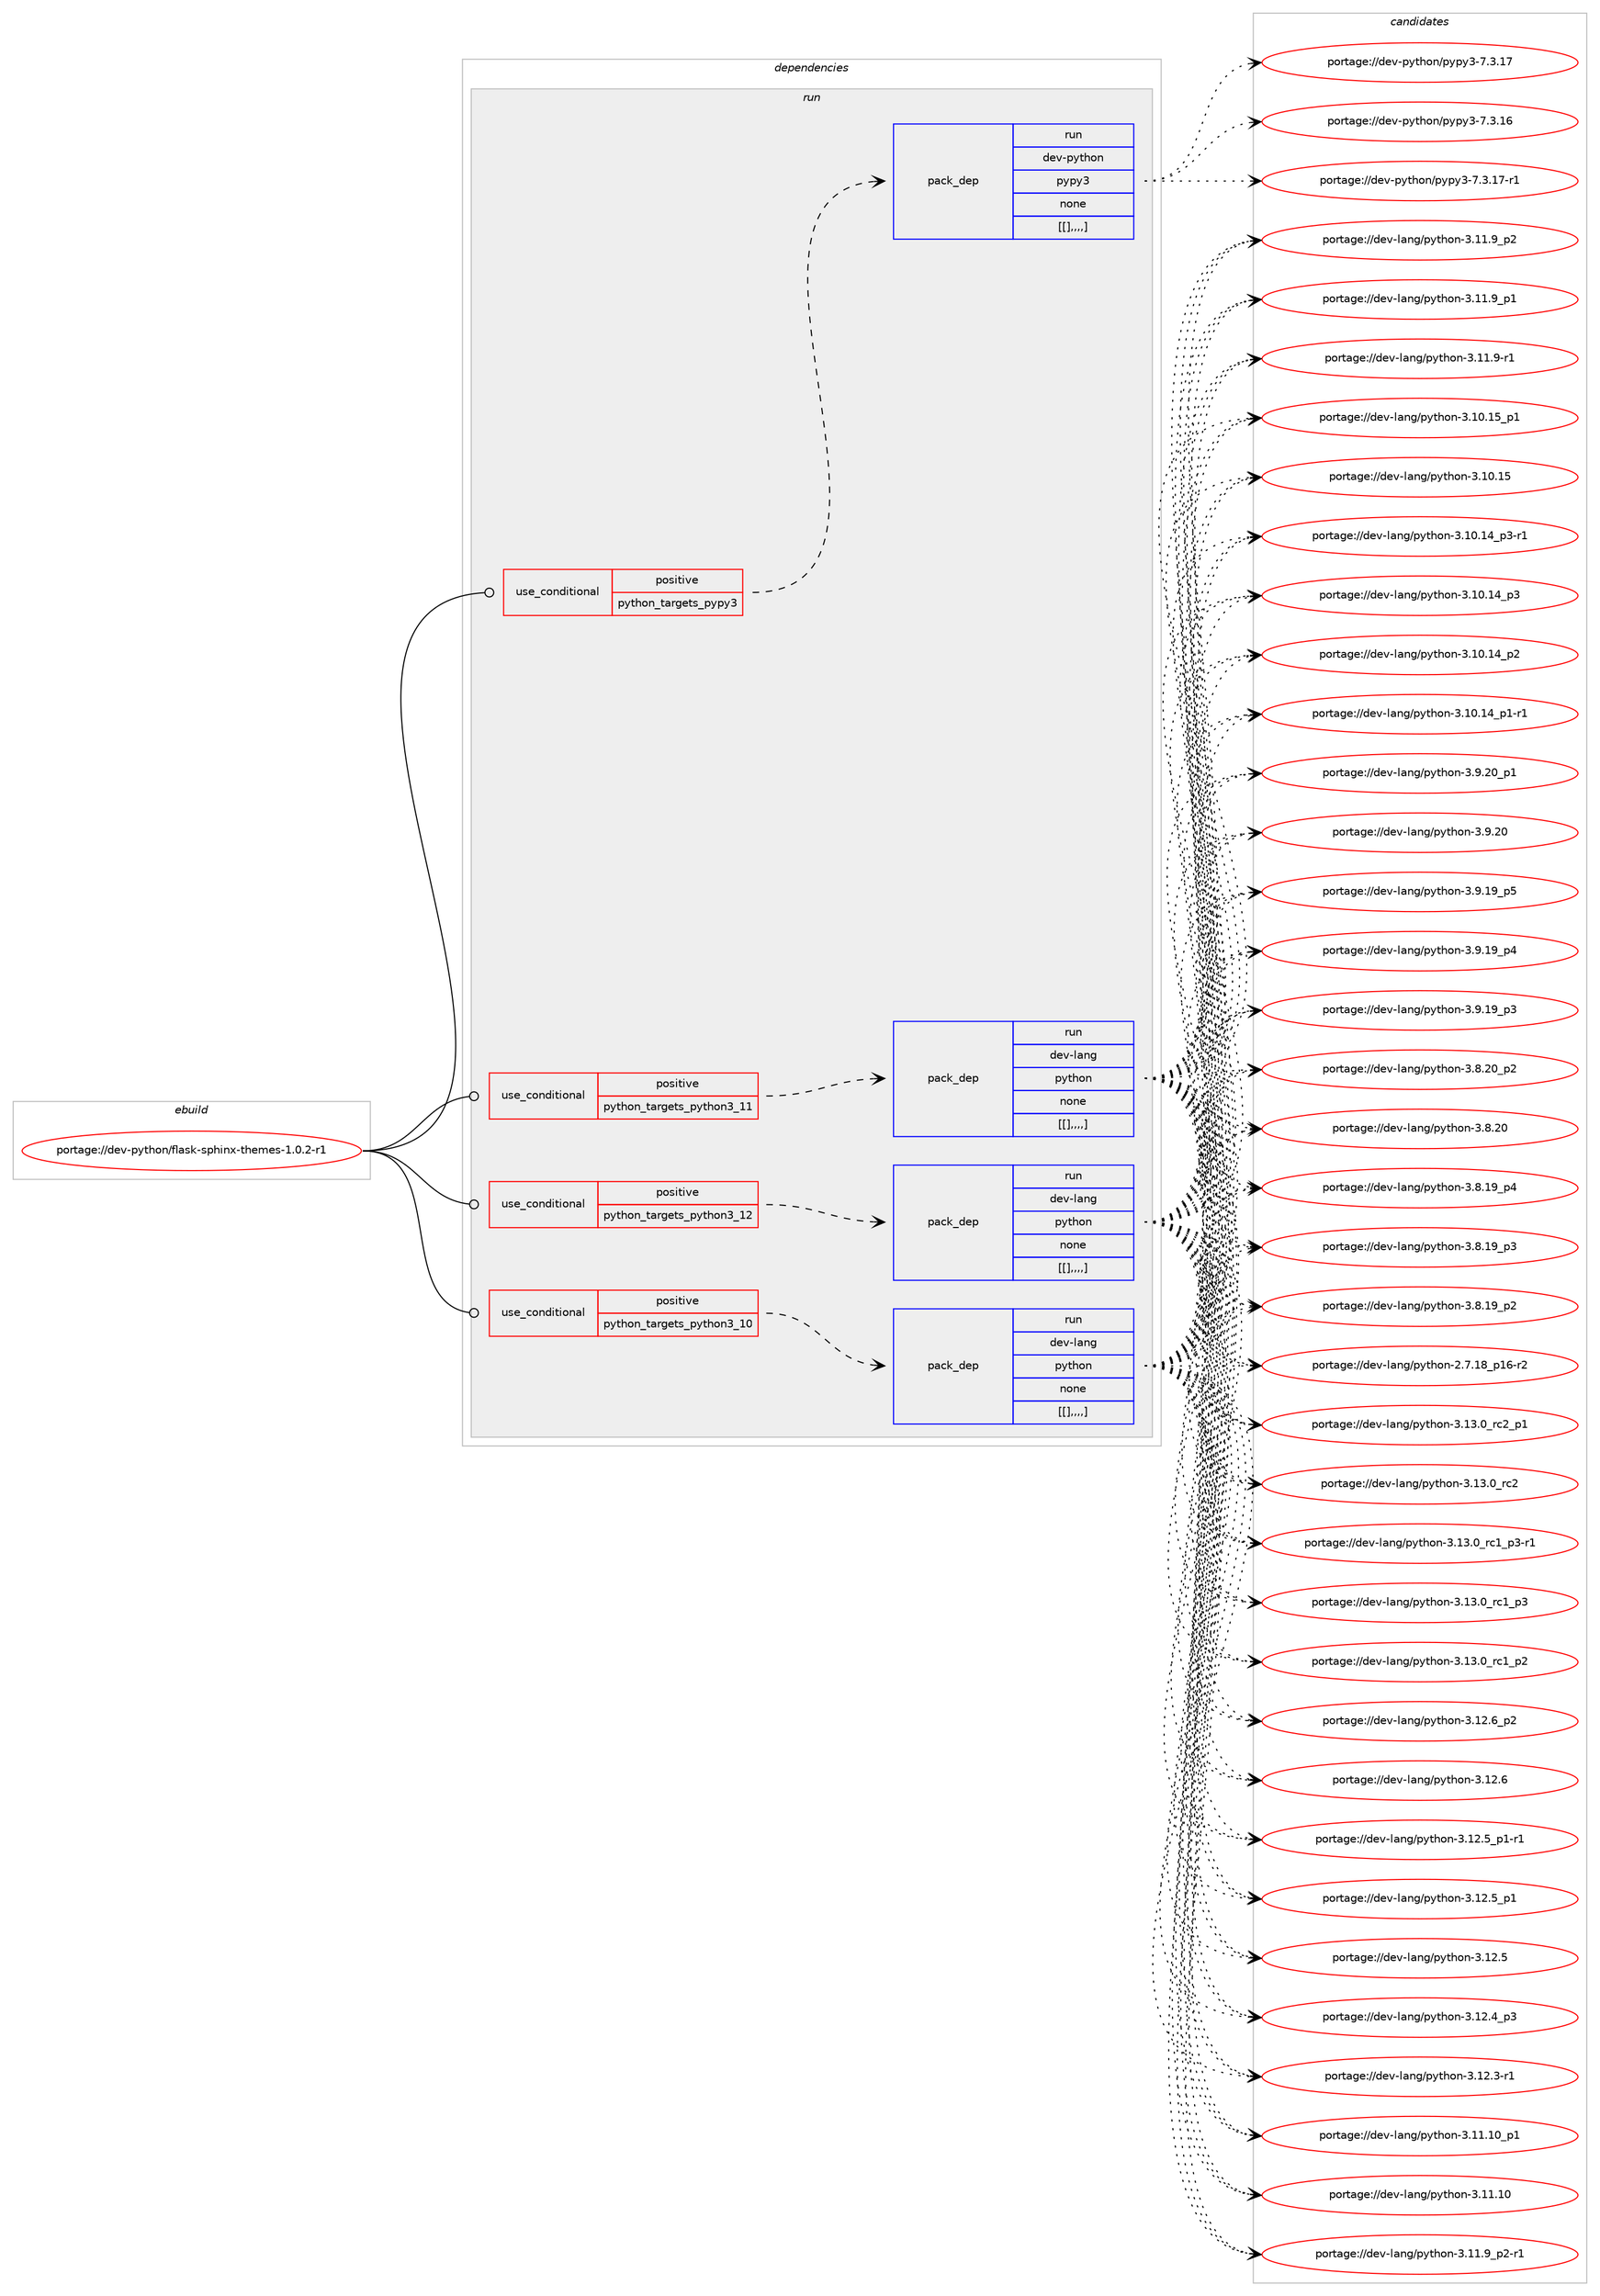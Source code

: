 digraph prolog {

# *************
# Graph options
# *************

newrank=true;
concentrate=true;
compound=true;
graph [rankdir=LR,fontname=Helvetica,fontsize=10,ranksep=1.5];#, ranksep=2.5, nodesep=0.2];
edge  [arrowhead=vee];
node  [fontname=Helvetica,fontsize=10];

# **********
# The ebuild
# **********

subgraph cluster_leftcol {
color=gray;
label=<<i>ebuild</i>>;
id [label="portage://dev-python/flask-sphinx-themes-1.0.2-r1", color=red, width=4, href="../dev-python/flask-sphinx-themes-1.0.2-r1.svg"];
}

# ****************
# The dependencies
# ****************

subgraph cluster_midcol {
color=gray;
label=<<i>dependencies</i>>;
subgraph cluster_compile {
fillcolor="#eeeeee";
style=filled;
label=<<i>compile</i>>;
}
subgraph cluster_compileandrun {
fillcolor="#eeeeee";
style=filled;
label=<<i>compile and run</i>>;
}
subgraph cluster_run {
fillcolor="#eeeeee";
style=filled;
label=<<i>run</i>>;
subgraph cond33992 {
dependency148240 [label=<<TABLE BORDER="0" CELLBORDER="1" CELLSPACING="0" CELLPADDING="4"><TR><TD ROWSPAN="3" CELLPADDING="10">use_conditional</TD></TR><TR><TD>positive</TD></TR><TR><TD>python_targets_pypy3</TD></TR></TABLE>>, shape=none, color=red];
subgraph pack113034 {
dependency148241 [label=<<TABLE BORDER="0" CELLBORDER="1" CELLSPACING="0" CELLPADDING="4" WIDTH="220"><TR><TD ROWSPAN="6" CELLPADDING="30">pack_dep</TD></TR><TR><TD WIDTH="110">run</TD></TR><TR><TD>dev-python</TD></TR><TR><TD>pypy3</TD></TR><TR><TD>none</TD></TR><TR><TD>[[],,,,]</TD></TR></TABLE>>, shape=none, color=blue];
}
dependency148240:e -> dependency148241:w [weight=20,style="dashed",arrowhead="vee"];
}
id:e -> dependency148240:w [weight=20,style="solid",arrowhead="odot"];
subgraph cond33993 {
dependency148242 [label=<<TABLE BORDER="0" CELLBORDER="1" CELLSPACING="0" CELLPADDING="4"><TR><TD ROWSPAN="3" CELLPADDING="10">use_conditional</TD></TR><TR><TD>positive</TD></TR><TR><TD>python_targets_python3_10</TD></TR></TABLE>>, shape=none, color=red];
subgraph pack113035 {
dependency148243 [label=<<TABLE BORDER="0" CELLBORDER="1" CELLSPACING="0" CELLPADDING="4" WIDTH="220"><TR><TD ROWSPAN="6" CELLPADDING="30">pack_dep</TD></TR><TR><TD WIDTH="110">run</TD></TR><TR><TD>dev-lang</TD></TR><TR><TD>python</TD></TR><TR><TD>none</TD></TR><TR><TD>[[],,,,]</TD></TR></TABLE>>, shape=none, color=blue];
}
dependency148242:e -> dependency148243:w [weight=20,style="dashed",arrowhead="vee"];
}
id:e -> dependency148242:w [weight=20,style="solid",arrowhead="odot"];
subgraph cond33994 {
dependency148244 [label=<<TABLE BORDER="0" CELLBORDER="1" CELLSPACING="0" CELLPADDING="4"><TR><TD ROWSPAN="3" CELLPADDING="10">use_conditional</TD></TR><TR><TD>positive</TD></TR><TR><TD>python_targets_python3_11</TD></TR></TABLE>>, shape=none, color=red];
subgraph pack113036 {
dependency148245 [label=<<TABLE BORDER="0" CELLBORDER="1" CELLSPACING="0" CELLPADDING="4" WIDTH="220"><TR><TD ROWSPAN="6" CELLPADDING="30">pack_dep</TD></TR><TR><TD WIDTH="110">run</TD></TR><TR><TD>dev-lang</TD></TR><TR><TD>python</TD></TR><TR><TD>none</TD></TR><TR><TD>[[],,,,]</TD></TR></TABLE>>, shape=none, color=blue];
}
dependency148244:e -> dependency148245:w [weight=20,style="dashed",arrowhead="vee"];
}
id:e -> dependency148244:w [weight=20,style="solid",arrowhead="odot"];
subgraph cond33995 {
dependency148246 [label=<<TABLE BORDER="0" CELLBORDER="1" CELLSPACING="0" CELLPADDING="4"><TR><TD ROWSPAN="3" CELLPADDING="10">use_conditional</TD></TR><TR><TD>positive</TD></TR><TR><TD>python_targets_python3_12</TD></TR></TABLE>>, shape=none, color=red];
subgraph pack113037 {
dependency148247 [label=<<TABLE BORDER="0" CELLBORDER="1" CELLSPACING="0" CELLPADDING="4" WIDTH="220"><TR><TD ROWSPAN="6" CELLPADDING="30">pack_dep</TD></TR><TR><TD WIDTH="110">run</TD></TR><TR><TD>dev-lang</TD></TR><TR><TD>python</TD></TR><TR><TD>none</TD></TR><TR><TD>[[],,,,]</TD></TR></TABLE>>, shape=none, color=blue];
}
dependency148246:e -> dependency148247:w [weight=20,style="dashed",arrowhead="vee"];
}
id:e -> dependency148246:w [weight=20,style="solid",arrowhead="odot"];
}
}

# **************
# The candidates
# **************

subgraph cluster_choices {
rank=same;
color=gray;
label=<<i>candidates</i>>;

subgraph choice113034 {
color=black;
nodesep=1;
choice100101118451121211161041111104711212111212151455546514649554511449 [label="portage://dev-python/pypy3-7.3.17-r1", color=red, width=4,href="../dev-python/pypy3-7.3.17-r1.svg"];
choice10010111845112121116104111110471121211121215145554651464955 [label="portage://dev-python/pypy3-7.3.17", color=red, width=4,href="../dev-python/pypy3-7.3.17.svg"];
choice10010111845112121116104111110471121211121215145554651464954 [label="portage://dev-python/pypy3-7.3.16", color=red, width=4,href="../dev-python/pypy3-7.3.16.svg"];
dependency148241:e -> choice100101118451121211161041111104711212111212151455546514649554511449:w [style=dotted,weight="100"];
dependency148241:e -> choice10010111845112121116104111110471121211121215145554651464955:w [style=dotted,weight="100"];
dependency148241:e -> choice10010111845112121116104111110471121211121215145554651464954:w [style=dotted,weight="100"];
}
subgraph choice113035 {
color=black;
nodesep=1;
choice100101118451089711010347112121116104111110455146495146489511499509511249 [label="portage://dev-lang/python-3.13.0_rc2_p1", color=red, width=4,href="../dev-lang/python-3.13.0_rc2_p1.svg"];
choice10010111845108971101034711212111610411111045514649514648951149950 [label="portage://dev-lang/python-3.13.0_rc2", color=red, width=4,href="../dev-lang/python-3.13.0_rc2.svg"];
choice1001011184510897110103471121211161041111104551464951464895114994995112514511449 [label="portage://dev-lang/python-3.13.0_rc1_p3-r1", color=red, width=4,href="../dev-lang/python-3.13.0_rc1_p3-r1.svg"];
choice100101118451089711010347112121116104111110455146495146489511499499511251 [label="portage://dev-lang/python-3.13.0_rc1_p3", color=red, width=4,href="../dev-lang/python-3.13.0_rc1_p3.svg"];
choice100101118451089711010347112121116104111110455146495146489511499499511250 [label="portage://dev-lang/python-3.13.0_rc1_p2", color=red, width=4,href="../dev-lang/python-3.13.0_rc1_p2.svg"];
choice100101118451089711010347112121116104111110455146495046549511250 [label="portage://dev-lang/python-3.12.6_p2", color=red, width=4,href="../dev-lang/python-3.12.6_p2.svg"];
choice10010111845108971101034711212111610411111045514649504654 [label="portage://dev-lang/python-3.12.6", color=red, width=4,href="../dev-lang/python-3.12.6.svg"];
choice1001011184510897110103471121211161041111104551464950465395112494511449 [label="portage://dev-lang/python-3.12.5_p1-r1", color=red, width=4,href="../dev-lang/python-3.12.5_p1-r1.svg"];
choice100101118451089711010347112121116104111110455146495046539511249 [label="portage://dev-lang/python-3.12.5_p1", color=red, width=4,href="../dev-lang/python-3.12.5_p1.svg"];
choice10010111845108971101034711212111610411111045514649504653 [label="portage://dev-lang/python-3.12.5", color=red, width=4,href="../dev-lang/python-3.12.5.svg"];
choice100101118451089711010347112121116104111110455146495046529511251 [label="portage://dev-lang/python-3.12.4_p3", color=red, width=4,href="../dev-lang/python-3.12.4_p3.svg"];
choice100101118451089711010347112121116104111110455146495046514511449 [label="portage://dev-lang/python-3.12.3-r1", color=red, width=4,href="../dev-lang/python-3.12.3-r1.svg"];
choice10010111845108971101034711212111610411111045514649494649489511249 [label="portage://dev-lang/python-3.11.10_p1", color=red, width=4,href="../dev-lang/python-3.11.10_p1.svg"];
choice1001011184510897110103471121211161041111104551464949464948 [label="portage://dev-lang/python-3.11.10", color=red, width=4,href="../dev-lang/python-3.11.10.svg"];
choice1001011184510897110103471121211161041111104551464949465795112504511449 [label="portage://dev-lang/python-3.11.9_p2-r1", color=red, width=4,href="../dev-lang/python-3.11.9_p2-r1.svg"];
choice100101118451089711010347112121116104111110455146494946579511250 [label="portage://dev-lang/python-3.11.9_p2", color=red, width=4,href="../dev-lang/python-3.11.9_p2.svg"];
choice100101118451089711010347112121116104111110455146494946579511249 [label="portage://dev-lang/python-3.11.9_p1", color=red, width=4,href="../dev-lang/python-3.11.9_p1.svg"];
choice100101118451089711010347112121116104111110455146494946574511449 [label="portage://dev-lang/python-3.11.9-r1", color=red, width=4,href="../dev-lang/python-3.11.9-r1.svg"];
choice10010111845108971101034711212111610411111045514649484649539511249 [label="portage://dev-lang/python-3.10.15_p1", color=red, width=4,href="../dev-lang/python-3.10.15_p1.svg"];
choice1001011184510897110103471121211161041111104551464948464953 [label="portage://dev-lang/python-3.10.15", color=red, width=4,href="../dev-lang/python-3.10.15.svg"];
choice100101118451089711010347112121116104111110455146494846495295112514511449 [label="portage://dev-lang/python-3.10.14_p3-r1", color=red, width=4,href="../dev-lang/python-3.10.14_p3-r1.svg"];
choice10010111845108971101034711212111610411111045514649484649529511251 [label="portage://dev-lang/python-3.10.14_p3", color=red, width=4,href="../dev-lang/python-3.10.14_p3.svg"];
choice10010111845108971101034711212111610411111045514649484649529511250 [label="portage://dev-lang/python-3.10.14_p2", color=red, width=4,href="../dev-lang/python-3.10.14_p2.svg"];
choice100101118451089711010347112121116104111110455146494846495295112494511449 [label="portage://dev-lang/python-3.10.14_p1-r1", color=red, width=4,href="../dev-lang/python-3.10.14_p1-r1.svg"];
choice100101118451089711010347112121116104111110455146574650489511249 [label="portage://dev-lang/python-3.9.20_p1", color=red, width=4,href="../dev-lang/python-3.9.20_p1.svg"];
choice10010111845108971101034711212111610411111045514657465048 [label="portage://dev-lang/python-3.9.20", color=red, width=4,href="../dev-lang/python-3.9.20.svg"];
choice100101118451089711010347112121116104111110455146574649579511253 [label="portage://dev-lang/python-3.9.19_p5", color=red, width=4,href="../dev-lang/python-3.9.19_p5.svg"];
choice100101118451089711010347112121116104111110455146574649579511252 [label="portage://dev-lang/python-3.9.19_p4", color=red, width=4,href="../dev-lang/python-3.9.19_p4.svg"];
choice100101118451089711010347112121116104111110455146574649579511251 [label="portage://dev-lang/python-3.9.19_p3", color=red, width=4,href="../dev-lang/python-3.9.19_p3.svg"];
choice100101118451089711010347112121116104111110455146564650489511250 [label="portage://dev-lang/python-3.8.20_p2", color=red, width=4,href="../dev-lang/python-3.8.20_p2.svg"];
choice10010111845108971101034711212111610411111045514656465048 [label="portage://dev-lang/python-3.8.20", color=red, width=4,href="../dev-lang/python-3.8.20.svg"];
choice100101118451089711010347112121116104111110455146564649579511252 [label="portage://dev-lang/python-3.8.19_p4", color=red, width=4,href="../dev-lang/python-3.8.19_p4.svg"];
choice100101118451089711010347112121116104111110455146564649579511251 [label="portage://dev-lang/python-3.8.19_p3", color=red, width=4,href="../dev-lang/python-3.8.19_p3.svg"];
choice100101118451089711010347112121116104111110455146564649579511250 [label="portage://dev-lang/python-3.8.19_p2", color=red, width=4,href="../dev-lang/python-3.8.19_p2.svg"];
choice100101118451089711010347112121116104111110455046554649569511249544511450 [label="portage://dev-lang/python-2.7.18_p16-r2", color=red, width=4,href="../dev-lang/python-2.7.18_p16-r2.svg"];
dependency148243:e -> choice100101118451089711010347112121116104111110455146495146489511499509511249:w [style=dotted,weight="100"];
dependency148243:e -> choice10010111845108971101034711212111610411111045514649514648951149950:w [style=dotted,weight="100"];
dependency148243:e -> choice1001011184510897110103471121211161041111104551464951464895114994995112514511449:w [style=dotted,weight="100"];
dependency148243:e -> choice100101118451089711010347112121116104111110455146495146489511499499511251:w [style=dotted,weight="100"];
dependency148243:e -> choice100101118451089711010347112121116104111110455146495146489511499499511250:w [style=dotted,weight="100"];
dependency148243:e -> choice100101118451089711010347112121116104111110455146495046549511250:w [style=dotted,weight="100"];
dependency148243:e -> choice10010111845108971101034711212111610411111045514649504654:w [style=dotted,weight="100"];
dependency148243:e -> choice1001011184510897110103471121211161041111104551464950465395112494511449:w [style=dotted,weight="100"];
dependency148243:e -> choice100101118451089711010347112121116104111110455146495046539511249:w [style=dotted,weight="100"];
dependency148243:e -> choice10010111845108971101034711212111610411111045514649504653:w [style=dotted,weight="100"];
dependency148243:e -> choice100101118451089711010347112121116104111110455146495046529511251:w [style=dotted,weight="100"];
dependency148243:e -> choice100101118451089711010347112121116104111110455146495046514511449:w [style=dotted,weight="100"];
dependency148243:e -> choice10010111845108971101034711212111610411111045514649494649489511249:w [style=dotted,weight="100"];
dependency148243:e -> choice1001011184510897110103471121211161041111104551464949464948:w [style=dotted,weight="100"];
dependency148243:e -> choice1001011184510897110103471121211161041111104551464949465795112504511449:w [style=dotted,weight="100"];
dependency148243:e -> choice100101118451089711010347112121116104111110455146494946579511250:w [style=dotted,weight="100"];
dependency148243:e -> choice100101118451089711010347112121116104111110455146494946579511249:w [style=dotted,weight="100"];
dependency148243:e -> choice100101118451089711010347112121116104111110455146494946574511449:w [style=dotted,weight="100"];
dependency148243:e -> choice10010111845108971101034711212111610411111045514649484649539511249:w [style=dotted,weight="100"];
dependency148243:e -> choice1001011184510897110103471121211161041111104551464948464953:w [style=dotted,weight="100"];
dependency148243:e -> choice100101118451089711010347112121116104111110455146494846495295112514511449:w [style=dotted,weight="100"];
dependency148243:e -> choice10010111845108971101034711212111610411111045514649484649529511251:w [style=dotted,weight="100"];
dependency148243:e -> choice10010111845108971101034711212111610411111045514649484649529511250:w [style=dotted,weight="100"];
dependency148243:e -> choice100101118451089711010347112121116104111110455146494846495295112494511449:w [style=dotted,weight="100"];
dependency148243:e -> choice100101118451089711010347112121116104111110455146574650489511249:w [style=dotted,weight="100"];
dependency148243:e -> choice10010111845108971101034711212111610411111045514657465048:w [style=dotted,weight="100"];
dependency148243:e -> choice100101118451089711010347112121116104111110455146574649579511253:w [style=dotted,weight="100"];
dependency148243:e -> choice100101118451089711010347112121116104111110455146574649579511252:w [style=dotted,weight="100"];
dependency148243:e -> choice100101118451089711010347112121116104111110455146574649579511251:w [style=dotted,weight="100"];
dependency148243:e -> choice100101118451089711010347112121116104111110455146564650489511250:w [style=dotted,weight="100"];
dependency148243:e -> choice10010111845108971101034711212111610411111045514656465048:w [style=dotted,weight="100"];
dependency148243:e -> choice100101118451089711010347112121116104111110455146564649579511252:w [style=dotted,weight="100"];
dependency148243:e -> choice100101118451089711010347112121116104111110455146564649579511251:w [style=dotted,weight="100"];
dependency148243:e -> choice100101118451089711010347112121116104111110455146564649579511250:w [style=dotted,weight="100"];
dependency148243:e -> choice100101118451089711010347112121116104111110455046554649569511249544511450:w [style=dotted,weight="100"];
}
subgraph choice113036 {
color=black;
nodesep=1;
choice100101118451089711010347112121116104111110455146495146489511499509511249 [label="portage://dev-lang/python-3.13.0_rc2_p1", color=red, width=4,href="../dev-lang/python-3.13.0_rc2_p1.svg"];
choice10010111845108971101034711212111610411111045514649514648951149950 [label="portage://dev-lang/python-3.13.0_rc2", color=red, width=4,href="../dev-lang/python-3.13.0_rc2.svg"];
choice1001011184510897110103471121211161041111104551464951464895114994995112514511449 [label="portage://dev-lang/python-3.13.0_rc1_p3-r1", color=red, width=4,href="../dev-lang/python-3.13.0_rc1_p3-r1.svg"];
choice100101118451089711010347112121116104111110455146495146489511499499511251 [label="portage://dev-lang/python-3.13.0_rc1_p3", color=red, width=4,href="../dev-lang/python-3.13.0_rc1_p3.svg"];
choice100101118451089711010347112121116104111110455146495146489511499499511250 [label="portage://dev-lang/python-3.13.0_rc1_p2", color=red, width=4,href="../dev-lang/python-3.13.0_rc1_p2.svg"];
choice100101118451089711010347112121116104111110455146495046549511250 [label="portage://dev-lang/python-3.12.6_p2", color=red, width=4,href="../dev-lang/python-3.12.6_p2.svg"];
choice10010111845108971101034711212111610411111045514649504654 [label="portage://dev-lang/python-3.12.6", color=red, width=4,href="../dev-lang/python-3.12.6.svg"];
choice1001011184510897110103471121211161041111104551464950465395112494511449 [label="portage://dev-lang/python-3.12.5_p1-r1", color=red, width=4,href="../dev-lang/python-3.12.5_p1-r1.svg"];
choice100101118451089711010347112121116104111110455146495046539511249 [label="portage://dev-lang/python-3.12.5_p1", color=red, width=4,href="../dev-lang/python-3.12.5_p1.svg"];
choice10010111845108971101034711212111610411111045514649504653 [label="portage://dev-lang/python-3.12.5", color=red, width=4,href="../dev-lang/python-3.12.5.svg"];
choice100101118451089711010347112121116104111110455146495046529511251 [label="portage://dev-lang/python-3.12.4_p3", color=red, width=4,href="../dev-lang/python-3.12.4_p3.svg"];
choice100101118451089711010347112121116104111110455146495046514511449 [label="portage://dev-lang/python-3.12.3-r1", color=red, width=4,href="../dev-lang/python-3.12.3-r1.svg"];
choice10010111845108971101034711212111610411111045514649494649489511249 [label="portage://dev-lang/python-3.11.10_p1", color=red, width=4,href="../dev-lang/python-3.11.10_p1.svg"];
choice1001011184510897110103471121211161041111104551464949464948 [label="portage://dev-lang/python-3.11.10", color=red, width=4,href="../dev-lang/python-3.11.10.svg"];
choice1001011184510897110103471121211161041111104551464949465795112504511449 [label="portage://dev-lang/python-3.11.9_p2-r1", color=red, width=4,href="../dev-lang/python-3.11.9_p2-r1.svg"];
choice100101118451089711010347112121116104111110455146494946579511250 [label="portage://dev-lang/python-3.11.9_p2", color=red, width=4,href="../dev-lang/python-3.11.9_p2.svg"];
choice100101118451089711010347112121116104111110455146494946579511249 [label="portage://dev-lang/python-3.11.9_p1", color=red, width=4,href="../dev-lang/python-3.11.9_p1.svg"];
choice100101118451089711010347112121116104111110455146494946574511449 [label="portage://dev-lang/python-3.11.9-r1", color=red, width=4,href="../dev-lang/python-3.11.9-r1.svg"];
choice10010111845108971101034711212111610411111045514649484649539511249 [label="portage://dev-lang/python-3.10.15_p1", color=red, width=4,href="../dev-lang/python-3.10.15_p1.svg"];
choice1001011184510897110103471121211161041111104551464948464953 [label="portage://dev-lang/python-3.10.15", color=red, width=4,href="../dev-lang/python-3.10.15.svg"];
choice100101118451089711010347112121116104111110455146494846495295112514511449 [label="portage://dev-lang/python-3.10.14_p3-r1", color=red, width=4,href="../dev-lang/python-3.10.14_p3-r1.svg"];
choice10010111845108971101034711212111610411111045514649484649529511251 [label="portage://dev-lang/python-3.10.14_p3", color=red, width=4,href="../dev-lang/python-3.10.14_p3.svg"];
choice10010111845108971101034711212111610411111045514649484649529511250 [label="portage://dev-lang/python-3.10.14_p2", color=red, width=4,href="../dev-lang/python-3.10.14_p2.svg"];
choice100101118451089711010347112121116104111110455146494846495295112494511449 [label="portage://dev-lang/python-3.10.14_p1-r1", color=red, width=4,href="../dev-lang/python-3.10.14_p1-r1.svg"];
choice100101118451089711010347112121116104111110455146574650489511249 [label="portage://dev-lang/python-3.9.20_p1", color=red, width=4,href="../dev-lang/python-3.9.20_p1.svg"];
choice10010111845108971101034711212111610411111045514657465048 [label="portage://dev-lang/python-3.9.20", color=red, width=4,href="../dev-lang/python-3.9.20.svg"];
choice100101118451089711010347112121116104111110455146574649579511253 [label="portage://dev-lang/python-3.9.19_p5", color=red, width=4,href="../dev-lang/python-3.9.19_p5.svg"];
choice100101118451089711010347112121116104111110455146574649579511252 [label="portage://dev-lang/python-3.9.19_p4", color=red, width=4,href="../dev-lang/python-3.9.19_p4.svg"];
choice100101118451089711010347112121116104111110455146574649579511251 [label="portage://dev-lang/python-3.9.19_p3", color=red, width=4,href="../dev-lang/python-3.9.19_p3.svg"];
choice100101118451089711010347112121116104111110455146564650489511250 [label="portage://dev-lang/python-3.8.20_p2", color=red, width=4,href="../dev-lang/python-3.8.20_p2.svg"];
choice10010111845108971101034711212111610411111045514656465048 [label="portage://dev-lang/python-3.8.20", color=red, width=4,href="../dev-lang/python-3.8.20.svg"];
choice100101118451089711010347112121116104111110455146564649579511252 [label="portage://dev-lang/python-3.8.19_p4", color=red, width=4,href="../dev-lang/python-3.8.19_p4.svg"];
choice100101118451089711010347112121116104111110455146564649579511251 [label="portage://dev-lang/python-3.8.19_p3", color=red, width=4,href="../dev-lang/python-3.8.19_p3.svg"];
choice100101118451089711010347112121116104111110455146564649579511250 [label="portage://dev-lang/python-3.8.19_p2", color=red, width=4,href="../dev-lang/python-3.8.19_p2.svg"];
choice100101118451089711010347112121116104111110455046554649569511249544511450 [label="portage://dev-lang/python-2.7.18_p16-r2", color=red, width=4,href="../dev-lang/python-2.7.18_p16-r2.svg"];
dependency148245:e -> choice100101118451089711010347112121116104111110455146495146489511499509511249:w [style=dotted,weight="100"];
dependency148245:e -> choice10010111845108971101034711212111610411111045514649514648951149950:w [style=dotted,weight="100"];
dependency148245:e -> choice1001011184510897110103471121211161041111104551464951464895114994995112514511449:w [style=dotted,weight="100"];
dependency148245:e -> choice100101118451089711010347112121116104111110455146495146489511499499511251:w [style=dotted,weight="100"];
dependency148245:e -> choice100101118451089711010347112121116104111110455146495146489511499499511250:w [style=dotted,weight="100"];
dependency148245:e -> choice100101118451089711010347112121116104111110455146495046549511250:w [style=dotted,weight="100"];
dependency148245:e -> choice10010111845108971101034711212111610411111045514649504654:w [style=dotted,weight="100"];
dependency148245:e -> choice1001011184510897110103471121211161041111104551464950465395112494511449:w [style=dotted,weight="100"];
dependency148245:e -> choice100101118451089711010347112121116104111110455146495046539511249:w [style=dotted,weight="100"];
dependency148245:e -> choice10010111845108971101034711212111610411111045514649504653:w [style=dotted,weight="100"];
dependency148245:e -> choice100101118451089711010347112121116104111110455146495046529511251:w [style=dotted,weight="100"];
dependency148245:e -> choice100101118451089711010347112121116104111110455146495046514511449:w [style=dotted,weight="100"];
dependency148245:e -> choice10010111845108971101034711212111610411111045514649494649489511249:w [style=dotted,weight="100"];
dependency148245:e -> choice1001011184510897110103471121211161041111104551464949464948:w [style=dotted,weight="100"];
dependency148245:e -> choice1001011184510897110103471121211161041111104551464949465795112504511449:w [style=dotted,weight="100"];
dependency148245:e -> choice100101118451089711010347112121116104111110455146494946579511250:w [style=dotted,weight="100"];
dependency148245:e -> choice100101118451089711010347112121116104111110455146494946579511249:w [style=dotted,weight="100"];
dependency148245:e -> choice100101118451089711010347112121116104111110455146494946574511449:w [style=dotted,weight="100"];
dependency148245:e -> choice10010111845108971101034711212111610411111045514649484649539511249:w [style=dotted,weight="100"];
dependency148245:e -> choice1001011184510897110103471121211161041111104551464948464953:w [style=dotted,weight="100"];
dependency148245:e -> choice100101118451089711010347112121116104111110455146494846495295112514511449:w [style=dotted,weight="100"];
dependency148245:e -> choice10010111845108971101034711212111610411111045514649484649529511251:w [style=dotted,weight="100"];
dependency148245:e -> choice10010111845108971101034711212111610411111045514649484649529511250:w [style=dotted,weight="100"];
dependency148245:e -> choice100101118451089711010347112121116104111110455146494846495295112494511449:w [style=dotted,weight="100"];
dependency148245:e -> choice100101118451089711010347112121116104111110455146574650489511249:w [style=dotted,weight="100"];
dependency148245:e -> choice10010111845108971101034711212111610411111045514657465048:w [style=dotted,weight="100"];
dependency148245:e -> choice100101118451089711010347112121116104111110455146574649579511253:w [style=dotted,weight="100"];
dependency148245:e -> choice100101118451089711010347112121116104111110455146574649579511252:w [style=dotted,weight="100"];
dependency148245:e -> choice100101118451089711010347112121116104111110455146574649579511251:w [style=dotted,weight="100"];
dependency148245:e -> choice100101118451089711010347112121116104111110455146564650489511250:w [style=dotted,weight="100"];
dependency148245:e -> choice10010111845108971101034711212111610411111045514656465048:w [style=dotted,weight="100"];
dependency148245:e -> choice100101118451089711010347112121116104111110455146564649579511252:w [style=dotted,weight="100"];
dependency148245:e -> choice100101118451089711010347112121116104111110455146564649579511251:w [style=dotted,weight="100"];
dependency148245:e -> choice100101118451089711010347112121116104111110455146564649579511250:w [style=dotted,weight="100"];
dependency148245:e -> choice100101118451089711010347112121116104111110455046554649569511249544511450:w [style=dotted,weight="100"];
}
subgraph choice113037 {
color=black;
nodesep=1;
choice100101118451089711010347112121116104111110455146495146489511499509511249 [label="portage://dev-lang/python-3.13.0_rc2_p1", color=red, width=4,href="../dev-lang/python-3.13.0_rc2_p1.svg"];
choice10010111845108971101034711212111610411111045514649514648951149950 [label="portage://dev-lang/python-3.13.0_rc2", color=red, width=4,href="../dev-lang/python-3.13.0_rc2.svg"];
choice1001011184510897110103471121211161041111104551464951464895114994995112514511449 [label="portage://dev-lang/python-3.13.0_rc1_p3-r1", color=red, width=4,href="../dev-lang/python-3.13.0_rc1_p3-r1.svg"];
choice100101118451089711010347112121116104111110455146495146489511499499511251 [label="portage://dev-lang/python-3.13.0_rc1_p3", color=red, width=4,href="../dev-lang/python-3.13.0_rc1_p3.svg"];
choice100101118451089711010347112121116104111110455146495146489511499499511250 [label="portage://dev-lang/python-3.13.0_rc1_p2", color=red, width=4,href="../dev-lang/python-3.13.0_rc1_p2.svg"];
choice100101118451089711010347112121116104111110455146495046549511250 [label="portage://dev-lang/python-3.12.6_p2", color=red, width=4,href="../dev-lang/python-3.12.6_p2.svg"];
choice10010111845108971101034711212111610411111045514649504654 [label="portage://dev-lang/python-3.12.6", color=red, width=4,href="../dev-lang/python-3.12.6.svg"];
choice1001011184510897110103471121211161041111104551464950465395112494511449 [label="portage://dev-lang/python-3.12.5_p1-r1", color=red, width=4,href="../dev-lang/python-3.12.5_p1-r1.svg"];
choice100101118451089711010347112121116104111110455146495046539511249 [label="portage://dev-lang/python-3.12.5_p1", color=red, width=4,href="../dev-lang/python-3.12.5_p1.svg"];
choice10010111845108971101034711212111610411111045514649504653 [label="portage://dev-lang/python-3.12.5", color=red, width=4,href="../dev-lang/python-3.12.5.svg"];
choice100101118451089711010347112121116104111110455146495046529511251 [label="portage://dev-lang/python-3.12.4_p3", color=red, width=4,href="../dev-lang/python-3.12.4_p3.svg"];
choice100101118451089711010347112121116104111110455146495046514511449 [label="portage://dev-lang/python-3.12.3-r1", color=red, width=4,href="../dev-lang/python-3.12.3-r1.svg"];
choice10010111845108971101034711212111610411111045514649494649489511249 [label="portage://dev-lang/python-3.11.10_p1", color=red, width=4,href="../dev-lang/python-3.11.10_p1.svg"];
choice1001011184510897110103471121211161041111104551464949464948 [label="portage://dev-lang/python-3.11.10", color=red, width=4,href="../dev-lang/python-3.11.10.svg"];
choice1001011184510897110103471121211161041111104551464949465795112504511449 [label="portage://dev-lang/python-3.11.9_p2-r1", color=red, width=4,href="../dev-lang/python-3.11.9_p2-r1.svg"];
choice100101118451089711010347112121116104111110455146494946579511250 [label="portage://dev-lang/python-3.11.9_p2", color=red, width=4,href="../dev-lang/python-3.11.9_p2.svg"];
choice100101118451089711010347112121116104111110455146494946579511249 [label="portage://dev-lang/python-3.11.9_p1", color=red, width=4,href="../dev-lang/python-3.11.9_p1.svg"];
choice100101118451089711010347112121116104111110455146494946574511449 [label="portage://dev-lang/python-3.11.9-r1", color=red, width=4,href="../dev-lang/python-3.11.9-r1.svg"];
choice10010111845108971101034711212111610411111045514649484649539511249 [label="portage://dev-lang/python-3.10.15_p1", color=red, width=4,href="../dev-lang/python-3.10.15_p1.svg"];
choice1001011184510897110103471121211161041111104551464948464953 [label="portage://dev-lang/python-3.10.15", color=red, width=4,href="../dev-lang/python-3.10.15.svg"];
choice100101118451089711010347112121116104111110455146494846495295112514511449 [label="portage://dev-lang/python-3.10.14_p3-r1", color=red, width=4,href="../dev-lang/python-3.10.14_p3-r1.svg"];
choice10010111845108971101034711212111610411111045514649484649529511251 [label="portage://dev-lang/python-3.10.14_p3", color=red, width=4,href="../dev-lang/python-3.10.14_p3.svg"];
choice10010111845108971101034711212111610411111045514649484649529511250 [label="portage://dev-lang/python-3.10.14_p2", color=red, width=4,href="../dev-lang/python-3.10.14_p2.svg"];
choice100101118451089711010347112121116104111110455146494846495295112494511449 [label="portage://dev-lang/python-3.10.14_p1-r1", color=red, width=4,href="../dev-lang/python-3.10.14_p1-r1.svg"];
choice100101118451089711010347112121116104111110455146574650489511249 [label="portage://dev-lang/python-3.9.20_p1", color=red, width=4,href="../dev-lang/python-3.9.20_p1.svg"];
choice10010111845108971101034711212111610411111045514657465048 [label="portage://dev-lang/python-3.9.20", color=red, width=4,href="../dev-lang/python-3.9.20.svg"];
choice100101118451089711010347112121116104111110455146574649579511253 [label="portage://dev-lang/python-3.9.19_p5", color=red, width=4,href="../dev-lang/python-3.9.19_p5.svg"];
choice100101118451089711010347112121116104111110455146574649579511252 [label="portage://dev-lang/python-3.9.19_p4", color=red, width=4,href="../dev-lang/python-3.9.19_p4.svg"];
choice100101118451089711010347112121116104111110455146574649579511251 [label="portage://dev-lang/python-3.9.19_p3", color=red, width=4,href="../dev-lang/python-3.9.19_p3.svg"];
choice100101118451089711010347112121116104111110455146564650489511250 [label="portage://dev-lang/python-3.8.20_p2", color=red, width=4,href="../dev-lang/python-3.8.20_p2.svg"];
choice10010111845108971101034711212111610411111045514656465048 [label="portage://dev-lang/python-3.8.20", color=red, width=4,href="../dev-lang/python-3.8.20.svg"];
choice100101118451089711010347112121116104111110455146564649579511252 [label="portage://dev-lang/python-3.8.19_p4", color=red, width=4,href="../dev-lang/python-3.8.19_p4.svg"];
choice100101118451089711010347112121116104111110455146564649579511251 [label="portage://dev-lang/python-3.8.19_p3", color=red, width=4,href="../dev-lang/python-3.8.19_p3.svg"];
choice100101118451089711010347112121116104111110455146564649579511250 [label="portage://dev-lang/python-3.8.19_p2", color=red, width=4,href="../dev-lang/python-3.8.19_p2.svg"];
choice100101118451089711010347112121116104111110455046554649569511249544511450 [label="portage://dev-lang/python-2.7.18_p16-r2", color=red, width=4,href="../dev-lang/python-2.7.18_p16-r2.svg"];
dependency148247:e -> choice100101118451089711010347112121116104111110455146495146489511499509511249:w [style=dotted,weight="100"];
dependency148247:e -> choice10010111845108971101034711212111610411111045514649514648951149950:w [style=dotted,weight="100"];
dependency148247:e -> choice1001011184510897110103471121211161041111104551464951464895114994995112514511449:w [style=dotted,weight="100"];
dependency148247:e -> choice100101118451089711010347112121116104111110455146495146489511499499511251:w [style=dotted,weight="100"];
dependency148247:e -> choice100101118451089711010347112121116104111110455146495146489511499499511250:w [style=dotted,weight="100"];
dependency148247:e -> choice100101118451089711010347112121116104111110455146495046549511250:w [style=dotted,weight="100"];
dependency148247:e -> choice10010111845108971101034711212111610411111045514649504654:w [style=dotted,weight="100"];
dependency148247:e -> choice1001011184510897110103471121211161041111104551464950465395112494511449:w [style=dotted,weight="100"];
dependency148247:e -> choice100101118451089711010347112121116104111110455146495046539511249:w [style=dotted,weight="100"];
dependency148247:e -> choice10010111845108971101034711212111610411111045514649504653:w [style=dotted,weight="100"];
dependency148247:e -> choice100101118451089711010347112121116104111110455146495046529511251:w [style=dotted,weight="100"];
dependency148247:e -> choice100101118451089711010347112121116104111110455146495046514511449:w [style=dotted,weight="100"];
dependency148247:e -> choice10010111845108971101034711212111610411111045514649494649489511249:w [style=dotted,weight="100"];
dependency148247:e -> choice1001011184510897110103471121211161041111104551464949464948:w [style=dotted,weight="100"];
dependency148247:e -> choice1001011184510897110103471121211161041111104551464949465795112504511449:w [style=dotted,weight="100"];
dependency148247:e -> choice100101118451089711010347112121116104111110455146494946579511250:w [style=dotted,weight="100"];
dependency148247:e -> choice100101118451089711010347112121116104111110455146494946579511249:w [style=dotted,weight="100"];
dependency148247:e -> choice100101118451089711010347112121116104111110455146494946574511449:w [style=dotted,weight="100"];
dependency148247:e -> choice10010111845108971101034711212111610411111045514649484649539511249:w [style=dotted,weight="100"];
dependency148247:e -> choice1001011184510897110103471121211161041111104551464948464953:w [style=dotted,weight="100"];
dependency148247:e -> choice100101118451089711010347112121116104111110455146494846495295112514511449:w [style=dotted,weight="100"];
dependency148247:e -> choice10010111845108971101034711212111610411111045514649484649529511251:w [style=dotted,weight="100"];
dependency148247:e -> choice10010111845108971101034711212111610411111045514649484649529511250:w [style=dotted,weight="100"];
dependency148247:e -> choice100101118451089711010347112121116104111110455146494846495295112494511449:w [style=dotted,weight="100"];
dependency148247:e -> choice100101118451089711010347112121116104111110455146574650489511249:w [style=dotted,weight="100"];
dependency148247:e -> choice10010111845108971101034711212111610411111045514657465048:w [style=dotted,weight="100"];
dependency148247:e -> choice100101118451089711010347112121116104111110455146574649579511253:w [style=dotted,weight="100"];
dependency148247:e -> choice100101118451089711010347112121116104111110455146574649579511252:w [style=dotted,weight="100"];
dependency148247:e -> choice100101118451089711010347112121116104111110455146574649579511251:w [style=dotted,weight="100"];
dependency148247:e -> choice100101118451089711010347112121116104111110455146564650489511250:w [style=dotted,weight="100"];
dependency148247:e -> choice10010111845108971101034711212111610411111045514656465048:w [style=dotted,weight="100"];
dependency148247:e -> choice100101118451089711010347112121116104111110455146564649579511252:w [style=dotted,weight="100"];
dependency148247:e -> choice100101118451089711010347112121116104111110455146564649579511251:w [style=dotted,weight="100"];
dependency148247:e -> choice100101118451089711010347112121116104111110455146564649579511250:w [style=dotted,weight="100"];
dependency148247:e -> choice100101118451089711010347112121116104111110455046554649569511249544511450:w [style=dotted,weight="100"];
}
}

}

